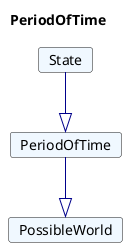 @startuml
Title PeriodOfTime 

Card PeriodOfTime #F0F8FF [
PeriodOfTime
]
Card State #F0F8FF [
State
]
State --|> PeriodOfTime  #00008B 
Card PossibleWorld #F0F8FF [
PossibleWorld
]
PeriodOfTime --|> PossibleWorld  #00008B 
@enduml